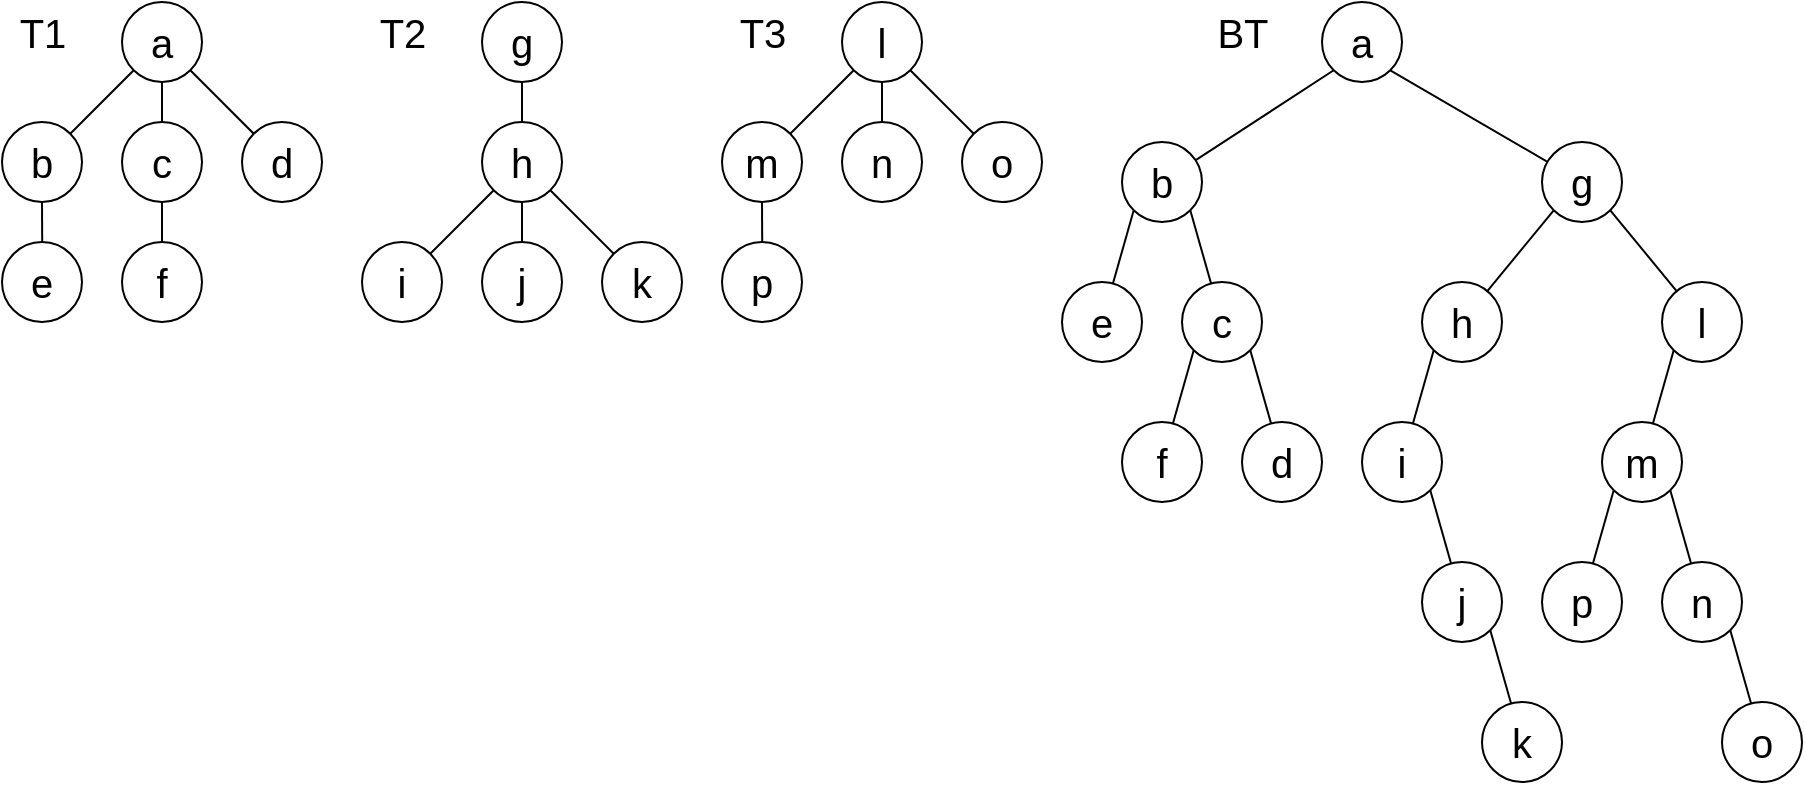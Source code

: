 <mxfile version="15.4.0" type="device"><diagram id="IOgc56f6-4-02vyrJCaK" name="第 1 页"><mxGraphModel dx="1221" dy="705" grid="1" gridSize="10" guides="1" tooltips="1" connect="1" arrows="1" fold="1" page="1" pageScale="1" pageWidth="827" pageHeight="1169" math="0" shadow="0"><root><mxCell id="0"/><mxCell id="1" parent="0"/><mxCell id="9vQ8N4bsAvjY2NHO2pij-84" style="edgeStyle=none;rounded=0;orthogonalLoop=1;jettySize=auto;html=1;exitX=1;exitY=1;exitDx=0;exitDy=0;entryX=0.5;entryY=0.5;entryDx=0;entryDy=0;entryPerimeter=0;fontSize=20;" parent="1" source="9vQ8N4bsAvjY2NHO2pij-57" target="9vQ8N4bsAvjY2NHO2pij-56" edge="1"><mxGeometry relative="1" as="geometry"/></mxCell><mxCell id="9vQ8N4bsAvjY2NHO2pij-38" style="edgeStyle=none;rounded=0;orthogonalLoop=1;jettySize=auto;html=1;exitX=0.5;exitY=1;exitDx=0;exitDy=0;entryX=0.5;entryY=0.5;entryDx=0;entryDy=0;entryPerimeter=0;fontSize=20;" parent="1" source="9vQ8N4bsAvjY2NHO2pij-37" target="9vQ8N4bsAvjY2NHO2pij-18" edge="1"><mxGeometry relative="1" as="geometry"/></mxCell><mxCell id="9vQ8N4bsAvjY2NHO2pij-8" style="rounded=0;orthogonalLoop=1;jettySize=auto;html=1;entryX=0.5;entryY=0.5;entryDx=0;entryDy=0;entryPerimeter=0;fontSize=20;" parent="1" source="9vQ8N4bsAvjY2NHO2pij-2" target="9vQ8N4bsAvjY2NHO2pij-4" edge="1"><mxGeometry relative="1" as="geometry"/></mxCell><mxCell id="9vQ8N4bsAvjY2NHO2pij-11" style="rounded=0;orthogonalLoop=1;jettySize=auto;html=1;exitX=0;exitY=1;exitDx=0;exitDy=0;entryX=0.5;entryY=0.5;entryDx=0;entryDy=0;entryPerimeter=0;fontSize=20;" parent="1" source="9vQ8N4bsAvjY2NHO2pij-2" target="9vQ8N4bsAvjY2NHO2pij-3" edge="1"><mxGeometry relative="1" as="geometry"/></mxCell><mxCell id="9vQ8N4bsAvjY2NHO2pij-12" style="edgeStyle=none;rounded=0;orthogonalLoop=1;jettySize=auto;html=1;exitX=1;exitY=1;exitDx=0;exitDy=0;entryX=0.5;entryY=0.5;entryDx=0;entryDy=0;entryPerimeter=0;fontSize=20;" parent="1" source="9vQ8N4bsAvjY2NHO2pij-2" target="9vQ8N4bsAvjY2NHO2pij-5" edge="1"><mxGeometry relative="1" as="geometry"/></mxCell><mxCell id="9vQ8N4bsAvjY2NHO2pij-2" value="a" style="ellipse;whiteSpace=wrap;html=1;aspect=fixed;fontSize=20;" parent="1" vertex="1"><mxGeometry x="60" y="160" width="40" height="40" as="geometry"/></mxCell><mxCell id="9vQ8N4bsAvjY2NHO2pij-14" style="edgeStyle=none;rounded=0;orthogonalLoop=1;jettySize=auto;html=1;exitX=0.5;exitY=1;exitDx=0;exitDy=0;entryX=0.505;entryY=0.5;entryDx=0;entryDy=0;entryPerimeter=0;fontSize=20;" parent="1" source="9vQ8N4bsAvjY2NHO2pij-3" target="9vQ8N4bsAvjY2NHO2pij-6" edge="1"><mxGeometry relative="1" as="geometry"/></mxCell><mxCell id="9vQ8N4bsAvjY2NHO2pij-3" value="b" style="ellipse;whiteSpace=wrap;html=1;aspect=fixed;fontSize=20;" parent="1" vertex="1"><mxGeometry y="220" width="40" height="40" as="geometry"/></mxCell><mxCell id="9vQ8N4bsAvjY2NHO2pij-13" style="edgeStyle=none;rounded=0;orthogonalLoop=1;jettySize=auto;html=1;entryX=0.5;entryY=0.5;entryDx=0;entryDy=0;entryPerimeter=0;fontSize=20;" parent="1" source="9vQ8N4bsAvjY2NHO2pij-4" target="9vQ8N4bsAvjY2NHO2pij-7" edge="1"><mxGeometry relative="1" as="geometry"/></mxCell><mxCell id="9vQ8N4bsAvjY2NHO2pij-4" value="c" style="ellipse;whiteSpace=wrap;html=1;aspect=fixed;fontSize=20;" parent="1" vertex="1"><mxGeometry x="60" y="220" width="40" height="40" as="geometry"/></mxCell><mxCell id="9vQ8N4bsAvjY2NHO2pij-5" value="d" style="ellipse;whiteSpace=wrap;html=1;aspect=fixed;fontSize=20;" parent="1" vertex="1"><mxGeometry x="120" y="220" width="40" height="40" as="geometry"/></mxCell><mxCell id="9vQ8N4bsAvjY2NHO2pij-6" value="e" style="ellipse;whiteSpace=wrap;html=1;aspect=fixed;fontSize=20;" parent="1" vertex="1"><mxGeometry y="280" width="40" height="40" as="geometry"/></mxCell><mxCell id="9vQ8N4bsAvjY2NHO2pij-7" value="f" style="ellipse;whiteSpace=wrap;html=1;aspect=fixed;fontSize=20;" parent="1" vertex="1"><mxGeometry x="60" y="280" width="40" height="40" as="geometry"/></mxCell><mxCell id="9vQ8N4bsAvjY2NHO2pij-15" style="rounded=0;orthogonalLoop=1;jettySize=auto;html=1;entryX=0.5;entryY=0.5;entryDx=0;entryDy=0;entryPerimeter=0;fontSize=20;" parent="1" source="9vQ8N4bsAvjY2NHO2pij-18" target="9vQ8N4bsAvjY2NHO2pij-22" edge="1"><mxGeometry relative="1" as="geometry"/></mxCell><mxCell id="9vQ8N4bsAvjY2NHO2pij-16" style="rounded=0;orthogonalLoop=1;jettySize=auto;html=1;exitX=0;exitY=1;exitDx=0;exitDy=0;entryX=0.5;entryY=0.5;entryDx=0;entryDy=0;entryPerimeter=0;fontSize=20;" parent="1" source="9vQ8N4bsAvjY2NHO2pij-18" target="9vQ8N4bsAvjY2NHO2pij-20" edge="1"><mxGeometry relative="1" as="geometry"/></mxCell><mxCell id="9vQ8N4bsAvjY2NHO2pij-17" style="edgeStyle=none;rounded=0;orthogonalLoop=1;jettySize=auto;html=1;exitX=1;exitY=1;exitDx=0;exitDy=0;entryX=0.5;entryY=0.5;entryDx=0;entryDy=0;entryPerimeter=0;fontSize=20;" parent="1" source="9vQ8N4bsAvjY2NHO2pij-18" target="9vQ8N4bsAvjY2NHO2pij-23" edge="1"><mxGeometry relative="1" as="geometry"/></mxCell><mxCell id="9vQ8N4bsAvjY2NHO2pij-18" value="h" style="ellipse;whiteSpace=wrap;html=1;aspect=fixed;fontSize=20;" parent="1" vertex="1"><mxGeometry x="240" y="220" width="40" height="40" as="geometry"/></mxCell><mxCell id="9vQ8N4bsAvjY2NHO2pij-20" value="i" style="ellipse;whiteSpace=wrap;html=1;aspect=fixed;fontSize=20;" parent="1" vertex="1"><mxGeometry x="180" y="280" width="40" height="40" as="geometry"/></mxCell><mxCell id="9vQ8N4bsAvjY2NHO2pij-22" value="j" style="ellipse;whiteSpace=wrap;html=1;aspect=fixed;fontSize=20;" parent="1" vertex="1"><mxGeometry x="240" y="280" width="40" height="40" as="geometry"/></mxCell><mxCell id="9vQ8N4bsAvjY2NHO2pij-23" value="k" style="ellipse;whiteSpace=wrap;html=1;aspect=fixed;fontSize=20;" parent="1" vertex="1"><mxGeometry x="300" y="280" width="40" height="40" as="geometry"/></mxCell><mxCell id="9vQ8N4bsAvjY2NHO2pij-26" style="rounded=0;orthogonalLoop=1;jettySize=auto;html=1;entryX=0.5;entryY=0.5;entryDx=0;entryDy=0;entryPerimeter=0;fontSize=20;" parent="1" source="9vQ8N4bsAvjY2NHO2pij-29" target="9vQ8N4bsAvjY2NHO2pij-33" edge="1"><mxGeometry relative="1" as="geometry"/></mxCell><mxCell id="9vQ8N4bsAvjY2NHO2pij-27" style="rounded=0;orthogonalLoop=1;jettySize=auto;html=1;exitX=0;exitY=1;exitDx=0;exitDy=0;entryX=0.5;entryY=0.5;entryDx=0;entryDy=0;entryPerimeter=0;fontSize=20;" parent="1" source="9vQ8N4bsAvjY2NHO2pij-29" target="9vQ8N4bsAvjY2NHO2pij-31" edge="1"><mxGeometry relative="1" as="geometry"/></mxCell><mxCell id="9vQ8N4bsAvjY2NHO2pij-28" style="edgeStyle=none;rounded=0;orthogonalLoop=1;jettySize=auto;html=1;exitX=1;exitY=1;exitDx=0;exitDy=0;entryX=0.5;entryY=0.5;entryDx=0;entryDy=0;entryPerimeter=0;fontSize=20;" parent="1" source="9vQ8N4bsAvjY2NHO2pij-29" target="9vQ8N4bsAvjY2NHO2pij-34" edge="1"><mxGeometry relative="1" as="geometry"/></mxCell><mxCell id="9vQ8N4bsAvjY2NHO2pij-29" value="l" style="ellipse;whiteSpace=wrap;html=1;aspect=fixed;fontSize=20;" parent="1" vertex="1"><mxGeometry x="420" y="160" width="40" height="40" as="geometry"/></mxCell><mxCell id="9vQ8N4bsAvjY2NHO2pij-30" style="edgeStyle=none;rounded=0;orthogonalLoop=1;jettySize=auto;html=1;exitX=0.5;exitY=1;exitDx=0;exitDy=0;entryX=0.505;entryY=0.5;entryDx=0;entryDy=0;entryPerimeter=0;fontSize=20;" parent="1" source="9vQ8N4bsAvjY2NHO2pij-31" target="9vQ8N4bsAvjY2NHO2pij-35" edge="1"><mxGeometry relative="1" as="geometry"/></mxCell><mxCell id="9vQ8N4bsAvjY2NHO2pij-31" value="m" style="ellipse;whiteSpace=wrap;html=1;aspect=fixed;fontSize=20;" parent="1" vertex="1"><mxGeometry x="360" y="220" width="40" height="40" as="geometry"/></mxCell><mxCell id="9vQ8N4bsAvjY2NHO2pij-33" value="n" style="ellipse;whiteSpace=wrap;html=1;aspect=fixed;fontSize=20;" parent="1" vertex="1"><mxGeometry x="420" y="220" width="40" height="40" as="geometry"/></mxCell><mxCell id="9vQ8N4bsAvjY2NHO2pij-34" value="o" style="ellipse;whiteSpace=wrap;html=1;aspect=fixed;fontSize=20;" parent="1" vertex="1"><mxGeometry x="480" y="220" width="40" height="40" as="geometry"/></mxCell><mxCell id="9vQ8N4bsAvjY2NHO2pij-35" value="p" style="ellipse;whiteSpace=wrap;html=1;aspect=fixed;fontSize=20;" parent="1" vertex="1"><mxGeometry x="360" y="280" width="40" height="40" as="geometry"/></mxCell><mxCell id="9vQ8N4bsAvjY2NHO2pij-37" value="g" style="ellipse;whiteSpace=wrap;html=1;aspect=fixed;fontSize=20;" parent="1" vertex="1"><mxGeometry x="240" y="160" width="40" height="40" as="geometry"/></mxCell><mxCell id="9vQ8N4bsAvjY2NHO2pij-39" value="T1" style="text;html=1;align=center;verticalAlign=middle;resizable=0;points=[];autosize=1;strokeColor=none;fillColor=none;fontSize=20;" parent="1" vertex="1"><mxGeometry y="160" width="40" height="30" as="geometry"/></mxCell><mxCell id="9vQ8N4bsAvjY2NHO2pij-40" value="T2" style="text;html=1;align=center;verticalAlign=middle;resizable=0;points=[];autosize=1;strokeColor=none;fillColor=none;fontSize=20;" parent="1" vertex="1"><mxGeometry x="180" y="160" width="40" height="30" as="geometry"/></mxCell><mxCell id="9vQ8N4bsAvjY2NHO2pij-41" value="T3" style="text;html=1;align=center;verticalAlign=middle;resizable=0;points=[];autosize=1;strokeColor=none;fillColor=none;fontSize=20;" parent="1" vertex="1"><mxGeometry x="360" y="160" width="40" height="30" as="geometry"/></mxCell><mxCell id="9vQ8N4bsAvjY2NHO2pij-79" style="edgeStyle=none;rounded=0;orthogonalLoop=1;jettySize=auto;html=1;exitX=0;exitY=1;exitDx=0;exitDy=0;entryX=0.5;entryY=0.5;entryDx=0;entryDy=0;entryPerimeter=0;fontSize=20;" parent="1" source="9vQ8N4bsAvjY2NHO2pij-43" target="9vQ8N4bsAvjY2NHO2pij-44" edge="1"><mxGeometry relative="1" as="geometry"/></mxCell><mxCell id="9vQ8N4bsAvjY2NHO2pij-80" style="edgeStyle=none;rounded=0;orthogonalLoop=1;jettySize=auto;html=1;exitX=1;exitY=1;exitDx=0;exitDy=0;entryX=0.5;entryY=0.5;entryDx=0;entryDy=0;entryPerimeter=0;fontSize=20;" parent="1" source="9vQ8N4bsAvjY2NHO2pij-43" target="9vQ8N4bsAvjY2NHO2pij-45" edge="1"><mxGeometry relative="1" as="geometry"/></mxCell><mxCell id="9vQ8N4bsAvjY2NHO2pij-43" value="a" style="ellipse;whiteSpace=wrap;html=1;aspect=fixed;fontSize=20;" parent="1" vertex="1"><mxGeometry x="660" y="160" width="40" height="40" as="geometry"/></mxCell><mxCell id="9vQ8N4bsAvjY2NHO2pij-50" style="edgeStyle=none;rounded=0;orthogonalLoop=1;jettySize=auto;html=1;exitX=0;exitY=1;exitDx=0;exitDy=0;entryX=0.5;entryY=0.5;entryDx=0;entryDy=0;entryPerimeter=0;fontSize=20;" parent="1" source="9vQ8N4bsAvjY2NHO2pij-44" target="9vQ8N4bsAvjY2NHO2pij-46" edge="1"><mxGeometry relative="1" as="geometry"/></mxCell><mxCell id="9vQ8N4bsAvjY2NHO2pij-51" style="edgeStyle=none;rounded=0;orthogonalLoop=1;jettySize=auto;html=1;exitX=1;exitY=1;exitDx=0;exitDy=0;entryX=0.5;entryY=0.5;entryDx=0;entryDy=0;entryPerimeter=0;fontSize=20;" parent="1" source="9vQ8N4bsAvjY2NHO2pij-44" target="9vQ8N4bsAvjY2NHO2pij-47" edge="1"><mxGeometry relative="1" as="geometry"/></mxCell><mxCell id="9vQ8N4bsAvjY2NHO2pij-44" value="b" style="ellipse;whiteSpace=wrap;html=1;aspect=fixed;fontSize=20;" parent="1" vertex="1"><mxGeometry x="560" y="230" width="40" height="40" as="geometry"/></mxCell><mxCell id="9vQ8N4bsAvjY2NHO2pij-58" style="edgeStyle=none;rounded=0;orthogonalLoop=1;jettySize=auto;html=1;exitX=0;exitY=1;exitDx=0;exitDy=0;entryX=0.5;entryY=0.5;entryDx=0;entryDy=0;entryPerimeter=0;fontSize=20;" parent="1" source="9vQ8N4bsAvjY2NHO2pij-45" target="9vQ8N4bsAvjY2NHO2pij-54" edge="1"><mxGeometry relative="1" as="geometry"/></mxCell><mxCell id="9vQ8N4bsAvjY2NHO2pij-75" style="edgeStyle=none;rounded=0;orthogonalLoop=1;jettySize=auto;html=1;exitX=1;exitY=1;exitDx=0;exitDy=0;entryX=0.5;entryY=0.5;entryDx=0;entryDy=0;entryPerimeter=0;fontSize=20;" parent="1" source="9vQ8N4bsAvjY2NHO2pij-45" target="9vQ8N4bsAvjY2NHO2pij-64" edge="1"><mxGeometry relative="1" as="geometry"/></mxCell><mxCell id="9vQ8N4bsAvjY2NHO2pij-45" value="g" style="ellipse;whiteSpace=wrap;html=1;aspect=fixed;fontSize=20;" parent="1" vertex="1"><mxGeometry x="770" y="230" width="40" height="40" as="geometry"/></mxCell><mxCell id="9vQ8N4bsAvjY2NHO2pij-46" value="e" style="ellipse;whiteSpace=wrap;html=1;aspect=fixed;fontSize=20;" parent="1" vertex="1"><mxGeometry x="530" y="300" width="40" height="40" as="geometry"/></mxCell><mxCell id="9vQ8N4bsAvjY2NHO2pij-52" style="edgeStyle=none;rounded=0;orthogonalLoop=1;jettySize=auto;html=1;exitX=1;exitY=1;exitDx=0;exitDy=0;entryX=0.5;entryY=0.5;entryDx=0;entryDy=0;entryPerimeter=0;fontSize=20;" parent="1" source="9vQ8N4bsAvjY2NHO2pij-47" target="9vQ8N4bsAvjY2NHO2pij-49" edge="1"><mxGeometry relative="1" as="geometry"/></mxCell><mxCell id="9vQ8N4bsAvjY2NHO2pij-53" style="edgeStyle=none;rounded=0;orthogonalLoop=1;jettySize=auto;html=1;exitX=0;exitY=1;exitDx=0;exitDy=0;entryX=0.5;entryY=0.5;entryDx=0;entryDy=0;entryPerimeter=0;fontSize=20;" parent="1" source="9vQ8N4bsAvjY2NHO2pij-47" target="9vQ8N4bsAvjY2NHO2pij-48" edge="1"><mxGeometry relative="1" as="geometry"/></mxCell><mxCell id="9vQ8N4bsAvjY2NHO2pij-47" value="c" style="ellipse;whiteSpace=wrap;html=1;aspect=fixed;fontSize=20;" parent="1" vertex="1"><mxGeometry x="590" y="300" width="40" height="40" as="geometry"/></mxCell><mxCell id="9vQ8N4bsAvjY2NHO2pij-48" value="f" style="ellipse;whiteSpace=wrap;html=1;aspect=fixed;fontSize=20;" parent="1" vertex="1"><mxGeometry x="560" y="370" width="40" height="40" as="geometry"/></mxCell><mxCell id="9vQ8N4bsAvjY2NHO2pij-49" value="d" style="ellipse;whiteSpace=wrap;html=1;aspect=fixed;fontSize=20;" parent="1" vertex="1"><mxGeometry x="620" y="370" width="40" height="40" as="geometry"/></mxCell><mxCell id="9vQ8N4bsAvjY2NHO2pij-59" style="edgeStyle=none;rounded=0;orthogonalLoop=1;jettySize=auto;html=1;exitX=0;exitY=1;exitDx=0;exitDy=0;entryX=0.5;entryY=0.5;entryDx=0;entryDy=0;entryPerimeter=0;fontSize=20;" parent="1" source="9vQ8N4bsAvjY2NHO2pij-54" target="9vQ8N4bsAvjY2NHO2pij-55" edge="1"><mxGeometry relative="1" as="geometry"/></mxCell><mxCell id="9vQ8N4bsAvjY2NHO2pij-54" value="h" style="ellipse;whiteSpace=wrap;html=1;aspect=fixed;fontSize=20;" parent="1" vertex="1"><mxGeometry x="710" y="300" width="40" height="40" as="geometry"/></mxCell><mxCell id="9vQ8N4bsAvjY2NHO2pij-60" style="edgeStyle=none;rounded=0;orthogonalLoop=1;jettySize=auto;html=1;exitX=1;exitY=1;exitDx=0;exitDy=0;entryX=0.5;entryY=0.5;entryDx=0;entryDy=0;entryPerimeter=0;fontSize=20;" parent="1" source="9vQ8N4bsAvjY2NHO2pij-55" target="9vQ8N4bsAvjY2NHO2pij-57" edge="1"><mxGeometry relative="1" as="geometry"/></mxCell><mxCell id="9vQ8N4bsAvjY2NHO2pij-55" value="i" style="ellipse;whiteSpace=wrap;html=1;aspect=fixed;fontSize=20;" parent="1" vertex="1"><mxGeometry x="680" y="370" width="40" height="40" as="geometry"/></mxCell><mxCell id="9vQ8N4bsAvjY2NHO2pij-56" value="k" style="ellipse;whiteSpace=wrap;html=1;aspect=fixed;fontSize=20;" parent="1" vertex="1"><mxGeometry x="740" y="510" width="40" height="40" as="geometry"/></mxCell><mxCell id="9vQ8N4bsAvjY2NHO2pij-57" value="j" style="ellipse;whiteSpace=wrap;html=1;aspect=fixed;fontSize=20;" parent="1" vertex="1"><mxGeometry x="710" y="440" width="40" height="40" as="geometry"/></mxCell><mxCell id="9vQ8N4bsAvjY2NHO2pij-63" style="edgeStyle=none;rounded=0;orthogonalLoop=1;jettySize=auto;html=1;exitX=0;exitY=1;exitDx=0;exitDy=0;entryX=0.5;entryY=0.5;entryDx=0;entryDy=0;entryPerimeter=0;fontSize=20;" parent="1" source="9vQ8N4bsAvjY2NHO2pij-64" target="9vQ8N4bsAvjY2NHO2pij-66" edge="1"><mxGeometry relative="1" as="geometry"/></mxCell><mxCell id="9vQ8N4bsAvjY2NHO2pij-64" value="l" style="ellipse;whiteSpace=wrap;html=1;aspect=fixed;fontSize=20;" parent="1" vertex="1"><mxGeometry x="830" y="300" width="40" height="40" as="geometry"/></mxCell><mxCell id="9vQ8N4bsAvjY2NHO2pij-65" style="edgeStyle=none;rounded=0;orthogonalLoop=1;jettySize=auto;html=1;exitX=0;exitY=1;exitDx=0;exitDy=0;entryX=0.5;entryY=0.5;entryDx=0;entryDy=0;entryPerimeter=0;fontSize=20;" parent="1" source="9vQ8N4bsAvjY2NHO2pij-66" target="9vQ8N4bsAvjY2NHO2pij-68" edge="1"><mxGeometry relative="1" as="geometry"/></mxCell><mxCell id="9vQ8N4bsAvjY2NHO2pij-73" style="edgeStyle=none;rounded=0;orthogonalLoop=1;jettySize=auto;html=1;exitX=1;exitY=1;exitDx=0;exitDy=0;entryX=0.5;entryY=0.5;entryDx=0;entryDy=0;entryPerimeter=0;fontSize=20;" parent="1" source="9vQ8N4bsAvjY2NHO2pij-66" target="9vQ8N4bsAvjY2NHO2pij-71" edge="1"><mxGeometry relative="1" as="geometry"/></mxCell><mxCell id="9vQ8N4bsAvjY2NHO2pij-66" value="m" style="ellipse;whiteSpace=wrap;html=1;aspect=fixed;fontSize=20;" parent="1" vertex="1"><mxGeometry x="800" y="370" width="40" height="40" as="geometry"/></mxCell><mxCell id="9vQ8N4bsAvjY2NHO2pij-68" value="p" style="ellipse;whiteSpace=wrap;html=1;aspect=fixed;fontSize=20;" parent="1" vertex="1"><mxGeometry x="770" y="440" width="40" height="40" as="geometry"/></mxCell><mxCell id="9vQ8N4bsAvjY2NHO2pij-74" style="edgeStyle=none;rounded=0;orthogonalLoop=1;jettySize=auto;html=1;exitX=1;exitY=1;exitDx=0;exitDy=0;entryX=0.5;entryY=0.5;entryDx=0;entryDy=0;entryPerimeter=0;fontSize=20;" parent="1" source="9vQ8N4bsAvjY2NHO2pij-71" target="9vQ8N4bsAvjY2NHO2pij-72" edge="1"><mxGeometry relative="1" as="geometry"/></mxCell><mxCell id="9vQ8N4bsAvjY2NHO2pij-71" value="n" style="ellipse;whiteSpace=wrap;html=1;aspect=fixed;fontSize=20;" parent="1" vertex="1"><mxGeometry x="830" y="440" width="40" height="40" as="geometry"/></mxCell><mxCell id="9vQ8N4bsAvjY2NHO2pij-72" value="o" style="ellipse;whiteSpace=wrap;html=1;aspect=fixed;fontSize=20;" parent="1" vertex="1"><mxGeometry x="860" y="510" width="40" height="40" as="geometry"/></mxCell><mxCell id="9vQ8N4bsAvjY2NHO2pij-81" value="BT" style="text;html=1;align=center;verticalAlign=middle;resizable=0;points=[];autosize=1;strokeColor=none;fillColor=none;fontSize=20;" parent="1" vertex="1"><mxGeometry x="600" y="160" width="40" height="30" as="geometry"/></mxCell></root></mxGraphModel></diagram></mxfile>